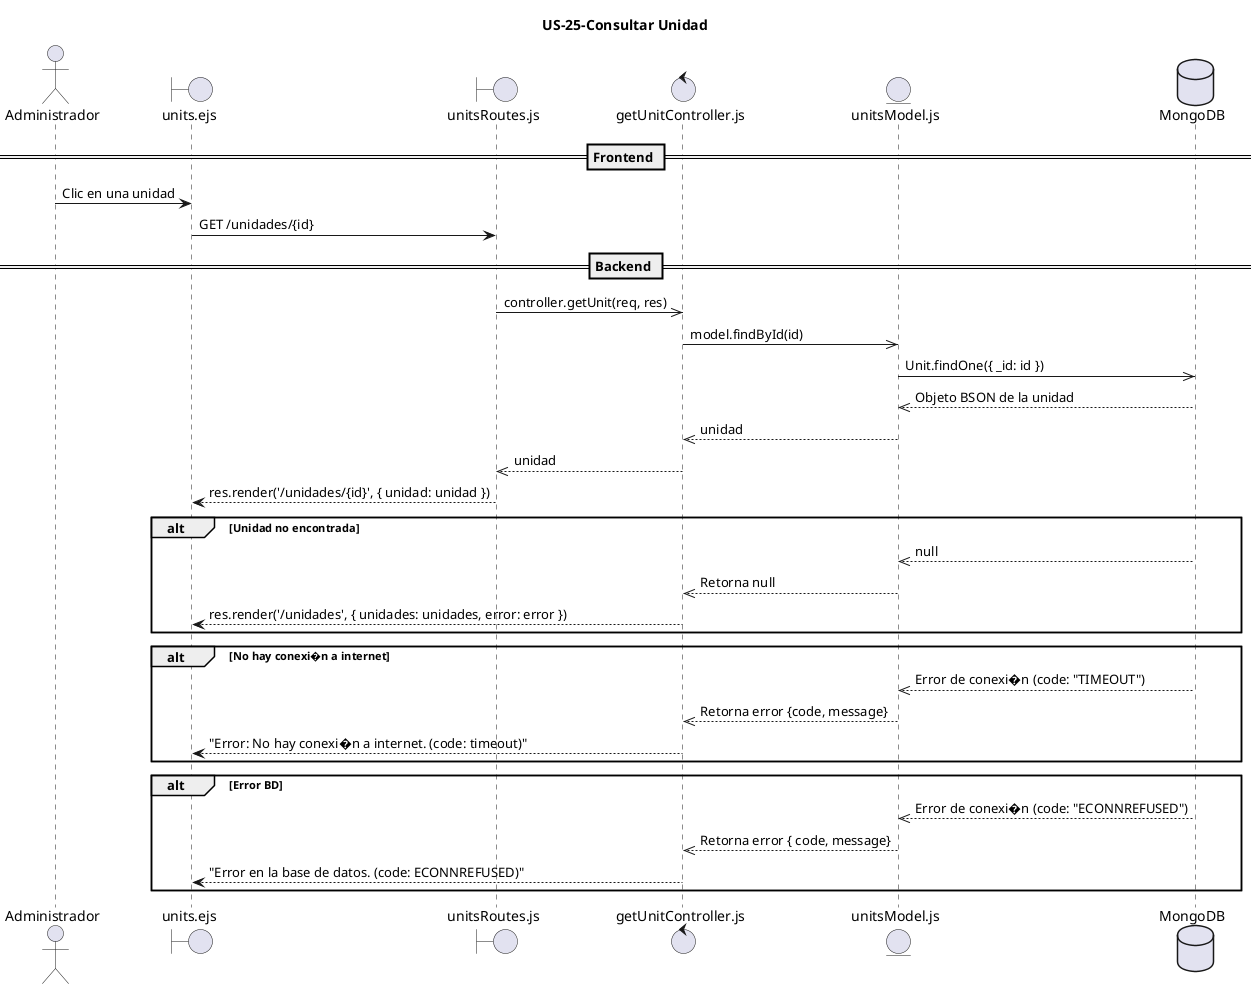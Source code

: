 @startuml
title US-25-Consultar Unidad

actor Administrador

boundary "units.ejs" as M4
boundary "unitsRoutes.js" as M1
control "getUnitController.js" as M2
entity "unitsModel.js" as M3
database "MongoDB" as DB

== Frontend ==
Administrador -> M4 : Clic en una unidad
M4 -> M1 : GET /unidades/{id}

== Backend ==
M1 ->> M2 : controller.getUnit(req, res)
M2 ->> M3 : model.findById(id)

M3 ->> DB : Unit.findOne({ _id: id })
DB -->> M3 : Objeto BSON de la unidad
M3 -->> M2 : unidad
M2 -->> M1 : unidad
M1 --> M4 : res.render('/unidades/{id}', { unidad: unidad })

alt Unidad no encontrada
    DB -->> M3 : null
    M3 -->> M2 : Retorna null
    M2 --> M4 :  res.render('/unidades', { unidades: unidades, error: error })
end

alt No hay conexi�n a internet
    DB -->> M3 : Error de conexi�n (code: "TIMEOUT")
    M3 -->> M2 : Retorna error {code, message}
    M2 --> M4 : "Error: No hay conexi�n a internet. (code: timeout)"
end

alt Error BD
    DB -->> M3 : Error de conexi�n (code: "ECONNREFUSED")
    M3 -->> M2 : Retorna error { code, message}
    M2 --> M4 : "Error en la base de datos. (code: ECONNREFUSED)"
end



@enduml
